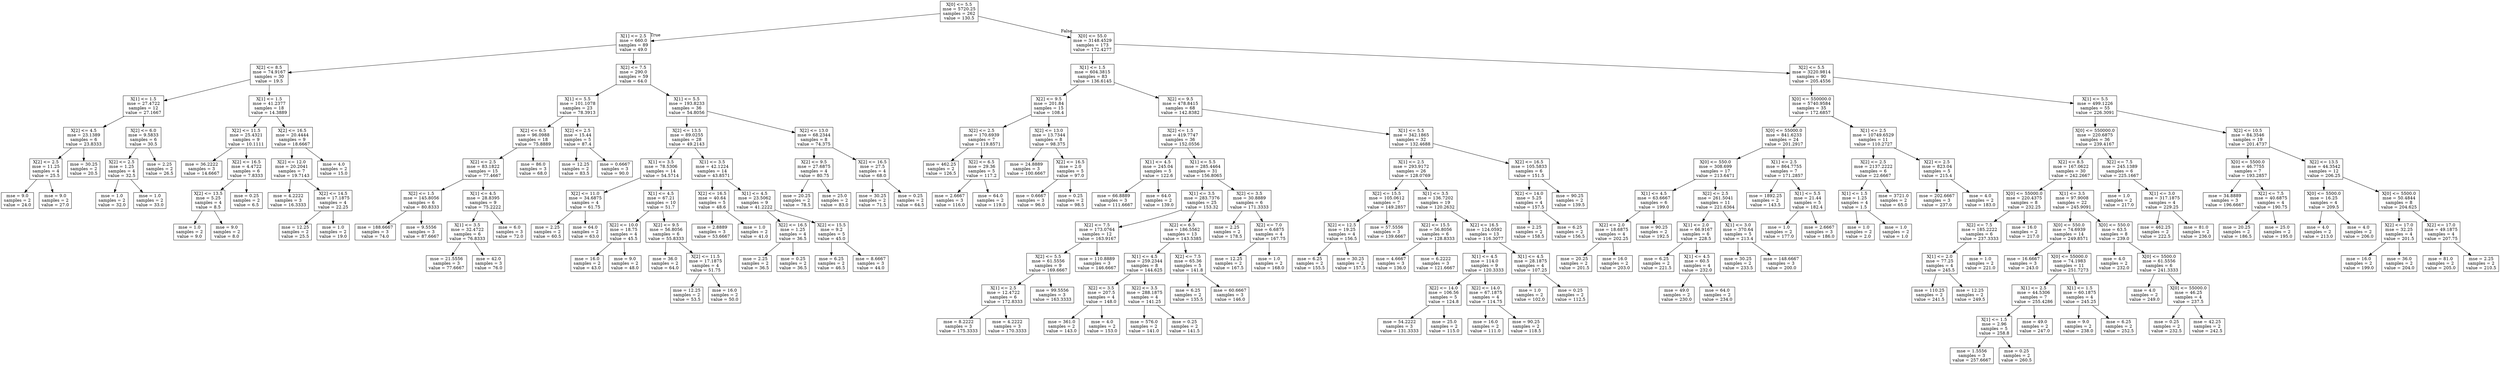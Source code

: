 digraph Tree {
node [shape=box] ;
0 [label="X[0] <= 5.5\nmse = 5720.25\nsamples = 262\nvalue = 130.5"] ;
1 [label="X[1] <= 2.5\nmse = 660.0\nsamples = 89\nvalue = 49.0"] ;
0 -> 1 [labeldistance=2.5, labelangle=45, headlabel="True"] ;
2 [label="X[2] <= 8.5\nmse = 74.9167\nsamples = 30\nvalue = 19.5"] ;
1 -> 2 ;
3 [label="X[1] <= 1.5\nmse = 27.4722\nsamples = 12\nvalue = 27.1667"] ;
2 -> 3 ;
4 [label="X[2] <= 4.5\nmse = 23.1389\nsamples = 6\nvalue = 23.8333"] ;
3 -> 4 ;
5 [label="X[2] <= 2.5\nmse = 11.25\nsamples = 4\nvalue = 25.5"] ;
4 -> 5 ;
6 [label="mse = 9.0\nsamples = 2\nvalue = 24.0"] ;
5 -> 6 ;
7 [label="mse = 9.0\nsamples = 2\nvalue = 27.0"] ;
5 -> 7 ;
8 [label="mse = 30.25\nsamples = 2\nvalue = 20.5"] ;
4 -> 8 ;
9 [label="X[2] <= 6.0\nmse = 9.5833\nsamples = 6\nvalue = 30.5"] ;
3 -> 9 ;
10 [label="X[2] <= 2.5\nmse = 1.25\nsamples = 4\nvalue = 32.5"] ;
9 -> 10 ;
11 [label="mse = 1.0\nsamples = 2\nvalue = 32.0"] ;
10 -> 11 ;
12 [label="mse = 1.0\nsamples = 2\nvalue = 33.0"] ;
10 -> 12 ;
13 [label="mse = 2.25\nsamples = 2\nvalue = 26.5"] ;
9 -> 13 ;
14 [label="X[1] <= 1.5\nmse = 41.2377\nsamples = 18\nvalue = 14.3889"] ;
2 -> 14 ;
15 [label="X[2] <= 11.5\nmse = 25.4321\nsamples = 9\nvalue = 10.1111"] ;
14 -> 15 ;
16 [label="mse = 36.2222\nsamples = 3\nvalue = 14.6667"] ;
15 -> 16 ;
17 [label="X[2] <= 16.5\nmse = 4.4722\nsamples = 6\nvalue = 7.8333"] ;
15 -> 17 ;
18 [label="X[2] <= 13.5\nmse = 5.25\nsamples = 4\nvalue = 8.5"] ;
17 -> 18 ;
19 [label="mse = 1.0\nsamples = 2\nvalue = 9.0"] ;
18 -> 19 ;
20 [label="mse = 9.0\nsamples = 2\nvalue = 8.0"] ;
18 -> 20 ;
21 [label="mse = 0.25\nsamples = 2\nvalue = 6.5"] ;
17 -> 21 ;
22 [label="X[2] <= 16.5\nmse = 20.4444\nsamples = 9\nvalue = 18.6667"] ;
14 -> 22 ;
23 [label="X[2] <= 12.0\nmse = 20.2041\nsamples = 7\nvalue = 19.7143"] ;
22 -> 23 ;
24 [label="mse = 4.2222\nsamples = 3\nvalue = 16.3333"] ;
23 -> 24 ;
25 [label="X[2] <= 14.5\nmse = 17.1875\nsamples = 4\nvalue = 22.25"] ;
23 -> 25 ;
26 [label="mse = 12.25\nsamples = 2\nvalue = 25.5"] ;
25 -> 26 ;
27 [label="mse = 1.0\nsamples = 2\nvalue = 19.0"] ;
25 -> 27 ;
28 [label="mse = 4.0\nsamples = 2\nvalue = 15.0"] ;
22 -> 28 ;
29 [label="X[2] <= 7.5\nmse = 290.0\nsamples = 59\nvalue = 64.0"] ;
1 -> 29 ;
30 [label="X[1] <= 5.5\nmse = 101.1078\nsamples = 23\nvalue = 78.3913"] ;
29 -> 30 ;
31 [label="X[2] <= 6.5\nmse = 96.0988\nsamples = 18\nvalue = 75.8889"] ;
30 -> 31 ;
32 [label="X[2] <= 2.5\nmse = 83.1822\nsamples = 15\nvalue = 77.4667"] ;
31 -> 32 ;
33 [label="X[2] <= 1.5\nmse = 145.8056\nsamples = 6\nvalue = 80.8333"] ;
32 -> 33 ;
34 [label="mse = 188.6667\nsamples = 3\nvalue = 74.0"] ;
33 -> 34 ;
35 [label="mse = 9.5556\nsamples = 3\nvalue = 87.6667"] ;
33 -> 35 ;
36 [label="X[1] <= 4.5\nmse = 28.8395\nsamples = 9\nvalue = 75.2222"] ;
32 -> 36 ;
37 [label="X[1] <= 3.5\nmse = 32.4722\nsamples = 6\nvalue = 76.8333"] ;
36 -> 37 ;
38 [label="mse = 21.5556\nsamples = 3\nvalue = 77.6667"] ;
37 -> 38 ;
39 [label="mse = 42.0\nsamples = 3\nvalue = 76.0"] ;
37 -> 39 ;
40 [label="mse = 6.0\nsamples = 3\nvalue = 72.0"] ;
36 -> 40 ;
41 [label="mse = 86.0\nsamples = 3\nvalue = 68.0"] ;
31 -> 41 ;
42 [label="X[2] <= 2.5\nmse = 15.44\nsamples = 5\nvalue = 87.4"] ;
30 -> 42 ;
43 [label="mse = 12.25\nsamples = 2\nvalue = 83.5"] ;
42 -> 43 ;
44 [label="mse = 0.6667\nsamples = 3\nvalue = 90.0"] ;
42 -> 44 ;
45 [label="X[1] <= 5.5\nmse = 193.8233\nsamples = 36\nvalue = 54.8056"] ;
29 -> 45 ;
46 [label="X[2] <= 13.5\nmse = 89.0255\nsamples = 28\nvalue = 49.2143"] ;
45 -> 46 ;
47 [label="X[1] <= 3.5\nmse = 78.5306\nsamples = 14\nvalue = 54.5714"] ;
46 -> 47 ;
48 [label="X[2] <= 11.0\nmse = 34.6875\nsamples = 4\nvalue = 61.75"] ;
47 -> 48 ;
49 [label="mse = 2.25\nsamples = 2\nvalue = 60.5"] ;
48 -> 49 ;
50 [label="mse = 64.0\nsamples = 2\nvalue = 63.0"] ;
48 -> 50 ;
51 [label="X[1] <= 4.5\nmse = 67.21\nsamples = 10\nvalue = 51.7"] ;
47 -> 51 ;
52 [label="X[2] <= 10.0\nmse = 18.75\nsamples = 4\nvalue = 45.5"] ;
51 -> 52 ;
53 [label="mse = 16.0\nsamples = 2\nvalue = 43.0"] ;
52 -> 53 ;
54 [label="mse = 9.0\nsamples = 2\nvalue = 48.0"] ;
52 -> 54 ;
55 [label="X[2] <= 9.5\nmse = 56.8056\nsamples = 6\nvalue = 55.8333"] ;
51 -> 55 ;
56 [label="mse = 36.0\nsamples = 2\nvalue = 64.0"] ;
55 -> 56 ;
57 [label="X[2] <= 11.5\nmse = 17.1875\nsamples = 4\nvalue = 51.75"] ;
55 -> 57 ;
58 [label="mse = 12.25\nsamples = 2\nvalue = 53.5"] ;
57 -> 58 ;
59 [label="mse = 16.0\nsamples = 2\nvalue = 50.0"] ;
57 -> 59 ;
60 [label="X[1] <= 3.5\nmse = 42.1224\nsamples = 14\nvalue = 43.8571"] ;
46 -> 60 ;
61 [label="X[2] <= 16.5\nmse = 40.64\nsamples = 5\nvalue = 48.6"] ;
60 -> 61 ;
62 [label="mse = 2.8889\nsamples = 3\nvalue = 53.6667"] ;
61 -> 62 ;
63 [label="mse = 1.0\nsamples = 2\nvalue = 41.0"] ;
61 -> 63 ;
64 [label="X[1] <= 4.5\nmse = 23.5062\nsamples = 9\nvalue = 41.2222"] ;
60 -> 64 ;
65 [label="X[2] <= 16.5\nmse = 1.25\nsamples = 4\nvalue = 36.5"] ;
64 -> 65 ;
66 [label="mse = 2.25\nsamples = 2\nvalue = 36.5"] ;
65 -> 66 ;
67 [label="mse = 0.25\nsamples = 2\nvalue = 36.5"] ;
65 -> 67 ;
68 [label="X[2] <= 15.5\nmse = 9.2\nsamples = 5\nvalue = 45.0"] ;
64 -> 68 ;
69 [label="mse = 6.25\nsamples = 2\nvalue = 46.5"] ;
68 -> 69 ;
70 [label="mse = 8.6667\nsamples = 3\nvalue = 44.0"] ;
68 -> 70 ;
71 [label="X[2] <= 13.0\nmse = 68.2344\nsamples = 8\nvalue = 74.375"] ;
45 -> 71 ;
72 [label="X[2] <= 9.5\nmse = 27.6875\nsamples = 4\nvalue = 80.75"] ;
71 -> 72 ;
73 [label="mse = 20.25\nsamples = 2\nvalue = 78.5"] ;
72 -> 73 ;
74 [label="mse = 25.0\nsamples = 2\nvalue = 83.0"] ;
72 -> 74 ;
75 [label="X[2] <= 16.5\nmse = 27.5\nsamples = 4\nvalue = 68.0"] ;
71 -> 75 ;
76 [label="mse = 30.25\nsamples = 2\nvalue = 71.5"] ;
75 -> 76 ;
77 [label="mse = 0.25\nsamples = 2\nvalue = 64.5"] ;
75 -> 77 ;
78 [label="X[0] <= 55.0\nmse = 3148.4529\nsamples = 173\nvalue = 172.4277"] ;
0 -> 78 [labeldistance=2.5, labelangle=-45, headlabel="False"] ;
79 [label="X[1] <= 1.5\nmse = 604.3815\nsamples = 83\nvalue = 136.6145"] ;
78 -> 79 ;
80 [label="X[2] <= 9.5\nmse = 201.84\nsamples = 15\nvalue = 108.4"] ;
79 -> 80 ;
81 [label="X[2] <= 2.5\nmse = 170.6939\nsamples = 7\nvalue = 119.8571"] ;
80 -> 81 ;
82 [label="mse = 462.25\nsamples = 2\nvalue = 126.5"] ;
81 -> 82 ;
83 [label="X[2] <= 6.5\nmse = 29.36\nsamples = 5\nvalue = 117.2"] ;
81 -> 83 ;
84 [label="mse = 2.6667\nsamples = 3\nvalue = 116.0"] ;
83 -> 84 ;
85 [label="mse = 64.0\nsamples = 2\nvalue = 119.0"] ;
83 -> 85 ;
86 [label="X[2] <= 13.0\nmse = 13.7344\nsamples = 8\nvalue = 98.375"] ;
80 -> 86 ;
87 [label="mse = 24.8889\nsamples = 3\nvalue = 100.6667"] ;
86 -> 87 ;
88 [label="X[2] <= 16.5\nmse = 2.0\nsamples = 5\nvalue = 97.0"] ;
86 -> 88 ;
89 [label="mse = 0.6667\nsamples = 3\nvalue = 96.0"] ;
88 -> 89 ;
90 [label="mse = 0.25\nsamples = 2\nvalue = 98.5"] ;
88 -> 90 ;
91 [label="X[2] <= 9.5\nmse = 478.8415\nsamples = 68\nvalue = 142.8382"] ;
79 -> 91 ;
92 [label="X[2] <= 1.5\nmse = 419.7747\nsamples = 36\nvalue = 152.0556"] ;
91 -> 92 ;
93 [label="X[1] <= 4.5\nmse = 245.04\nsamples = 5\nvalue = 122.6"] ;
92 -> 93 ;
94 [label="mse = 66.8889\nsamples = 3\nvalue = 111.6667"] ;
93 -> 94 ;
95 [label="mse = 64.0\nsamples = 2\nvalue = 139.0"] ;
93 -> 95 ;
96 [label="X[1] <= 5.5\nmse = 285.4464\nsamples = 31\nvalue = 156.8065"] ;
92 -> 96 ;
97 [label="X[1] <= 3.5\nmse = 283.7376\nsamples = 25\nvalue = 153.32"] ;
96 -> 97 ;
98 [label="X[2] <= 7.5\nmse = 173.0764\nsamples = 12\nvalue = 163.9167"] ;
97 -> 98 ;
99 [label="X[2] <= 5.5\nmse = 61.5556\nsamples = 9\nvalue = 169.6667"] ;
98 -> 99 ;
100 [label="X[1] <= 2.5\nmse = 12.4722\nsamples = 6\nvalue = 172.8333"] ;
99 -> 100 ;
101 [label="mse = 8.2222\nsamples = 3\nvalue = 175.3333"] ;
100 -> 101 ;
102 [label="mse = 4.2222\nsamples = 3\nvalue = 170.3333"] ;
100 -> 102 ;
103 [label="mse = 99.5556\nsamples = 3\nvalue = 163.3333"] ;
99 -> 103 ;
104 [label="mse = 110.8889\nsamples = 3\nvalue = 146.6667"] ;
98 -> 104 ;
105 [label="X[2] <= 6.5\nmse = 186.5562\nsamples = 13\nvalue = 143.5385"] ;
97 -> 105 ;
106 [label="X[1] <= 4.5\nmse = 259.2344\nsamples = 8\nvalue = 144.625"] ;
105 -> 106 ;
107 [label="X[2] <= 3.5\nmse = 207.5\nsamples = 4\nvalue = 148.0"] ;
106 -> 107 ;
108 [label="mse = 361.0\nsamples = 2\nvalue = 143.0"] ;
107 -> 108 ;
109 [label="mse = 4.0\nsamples = 2\nvalue = 153.0"] ;
107 -> 109 ;
110 [label="X[2] <= 3.5\nmse = 288.1875\nsamples = 4\nvalue = 141.25"] ;
106 -> 110 ;
111 [label="mse = 576.0\nsamples = 2\nvalue = 141.0"] ;
110 -> 111 ;
112 [label="mse = 0.25\nsamples = 2\nvalue = 141.5"] ;
110 -> 112 ;
113 [label="X[2] <= 7.5\nmse = 65.36\nsamples = 5\nvalue = 141.8"] ;
105 -> 113 ;
114 [label="mse = 6.25\nsamples = 2\nvalue = 135.5"] ;
113 -> 114 ;
115 [label="mse = 60.6667\nsamples = 3\nvalue = 146.0"] ;
113 -> 115 ;
116 [label="X[2] <= 3.5\nmse = 30.8889\nsamples = 6\nvalue = 171.3333"] ;
96 -> 116 ;
117 [label="mse = 2.25\nsamples = 2\nvalue = 178.5"] ;
116 -> 117 ;
118 [label="X[2] <= 7.0\nmse = 6.6875\nsamples = 4\nvalue = 167.75"] ;
116 -> 118 ;
119 [label="mse = 12.25\nsamples = 2\nvalue = 167.5"] ;
118 -> 119 ;
120 [label="mse = 1.0\nsamples = 2\nvalue = 168.0"] ;
118 -> 120 ;
121 [label="X[1] <= 5.5\nmse = 342.1865\nsamples = 32\nvalue = 132.4688"] ;
91 -> 121 ;
122 [label="X[1] <= 2.5\nmse = 293.9172\nsamples = 26\nvalue = 128.0769"] ;
121 -> 122 ;
123 [label="X[2] <= 15.5\nmse = 105.0612\nsamples = 7\nvalue = 149.2857"] ;
122 -> 123 ;
124 [label="X[2] <= 12.5\nmse = 19.25\nsamples = 4\nvalue = 156.5"] ;
123 -> 124 ;
125 [label="mse = 6.25\nsamples = 2\nvalue = 155.5"] ;
124 -> 125 ;
126 [label="mse = 30.25\nsamples = 2\nvalue = 157.5"] ;
124 -> 126 ;
127 [label="mse = 57.5556\nsamples = 3\nvalue = 139.6667"] ;
123 -> 127 ;
128 [label="X[1] <= 3.5\nmse = 136.7202\nsamples = 19\nvalue = 120.2632"] ;
122 -> 128 ;
129 [label="X[2] <= 15.5\nmse = 56.8056\nsamples = 6\nvalue = 128.8333"] ;
128 -> 129 ;
130 [label="mse = 4.6667\nsamples = 3\nvalue = 136.0"] ;
129 -> 130 ;
131 [label="mse = 6.2222\nsamples = 3\nvalue = 121.6667"] ;
129 -> 131 ;
132 [label="X[2] <= 16.5\nmse = 124.0592\nsamples = 13\nvalue = 116.3077"] ;
128 -> 132 ;
133 [label="X[1] <= 4.5\nmse = 114.0\nsamples = 9\nvalue = 120.3333"] ;
132 -> 133 ;
134 [label="X[2] <= 14.0\nmse = 106.56\nsamples = 5\nvalue = 124.8"] ;
133 -> 134 ;
135 [label="mse = 54.2222\nsamples = 3\nvalue = 131.3333"] ;
134 -> 135 ;
136 [label="mse = 25.0\nsamples = 2\nvalue = 115.0"] ;
134 -> 136 ;
137 [label="X[2] <= 14.0\nmse = 67.1875\nsamples = 4\nvalue = 114.75"] ;
133 -> 137 ;
138 [label="mse = 16.0\nsamples = 2\nvalue = 111.0"] ;
137 -> 138 ;
139 [label="mse = 90.25\nsamples = 2\nvalue = 118.5"] ;
137 -> 139 ;
140 [label="X[1] <= 4.5\nmse = 28.1875\nsamples = 4\nvalue = 107.25"] ;
132 -> 140 ;
141 [label="mse = 1.0\nsamples = 2\nvalue = 102.0"] ;
140 -> 141 ;
142 [label="mse = 0.25\nsamples = 2\nvalue = 112.5"] ;
140 -> 142 ;
143 [label="X[2] <= 16.5\nmse = 105.5833\nsamples = 6\nvalue = 151.5"] ;
121 -> 143 ;
144 [label="X[2] <= 14.0\nmse = 5.25\nsamples = 4\nvalue = 157.5"] ;
143 -> 144 ;
145 [label="mse = 2.25\nsamples = 2\nvalue = 158.5"] ;
144 -> 145 ;
146 [label="mse = 6.25\nsamples = 2\nvalue = 156.5"] ;
144 -> 146 ;
147 [label="mse = 90.25\nsamples = 2\nvalue = 139.5"] ;
143 -> 147 ;
148 [label="X[2] <= 5.5\nmse = 3220.9814\nsamples = 90\nvalue = 205.4556"] ;
78 -> 148 ;
149 [label="X[0] <= 550000.0\nmse = 5740.9584\nsamples = 35\nvalue = 172.6857"] ;
148 -> 149 ;
150 [label="X[0] <= 55000.0\nmse = 841.6233\nsamples = 24\nvalue = 201.2917"] ;
149 -> 150 ;
151 [label="X[0] <= 550.0\nmse = 308.699\nsamples = 17\nvalue = 213.6471"] ;
150 -> 151 ;
152 [label="X[1] <= 4.5\nmse = 63.6667\nsamples = 6\nvalue = 199.0"] ;
151 -> 152 ;
153 [label="X[2] <= 2.0\nmse = 18.6875\nsamples = 4\nvalue = 202.25"] ;
152 -> 153 ;
154 [label="mse = 20.25\nsamples = 2\nvalue = 201.5"] ;
153 -> 154 ;
155 [label="mse = 16.0\nsamples = 2\nvalue = 203.0"] ;
153 -> 155 ;
156 [label="mse = 90.25\nsamples = 2\nvalue = 192.5"] ;
152 -> 156 ;
157 [label="X[2] <= 2.5\nmse = 261.5041\nsamples = 11\nvalue = 221.6364"] ;
151 -> 157 ;
158 [label="X[1] <= 2.0\nmse = 66.9167\nsamples = 6\nvalue = 228.5"] ;
157 -> 158 ;
159 [label="mse = 6.25\nsamples = 2\nvalue = 221.5"] ;
158 -> 159 ;
160 [label="X[1] <= 4.5\nmse = 60.5\nsamples = 4\nvalue = 232.0"] ;
158 -> 160 ;
161 [label="mse = 49.0\nsamples = 2\nvalue = 230.0"] ;
160 -> 161 ;
162 [label="mse = 64.0\nsamples = 2\nvalue = 234.0"] ;
160 -> 162 ;
163 [label="X[1] <= 3.0\nmse = 370.64\nsamples = 5\nvalue = 213.4"] ;
157 -> 163 ;
164 [label="mse = 30.25\nsamples = 2\nvalue = 233.5"] ;
163 -> 164 ;
165 [label="mse = 148.6667\nsamples = 3\nvalue = 200.0"] ;
163 -> 165 ;
166 [label="X[1] <= 2.5\nmse = 864.7755\nsamples = 7\nvalue = 171.2857"] ;
150 -> 166 ;
167 [label="mse = 1892.25\nsamples = 2\nvalue = 143.5"] ;
166 -> 167 ;
168 [label="X[1] <= 5.5\nmse = 21.44\nsamples = 5\nvalue = 182.4"] ;
166 -> 168 ;
169 [label="mse = 1.0\nsamples = 2\nvalue = 177.0"] ;
168 -> 169 ;
170 [label="mse = 2.6667\nsamples = 3\nvalue = 186.0"] ;
168 -> 170 ;
171 [label="X[1] <= 2.5\nmse = 10749.6529\nsamples = 11\nvalue = 110.2727"] ;
149 -> 171 ;
172 [label="X[2] <= 2.5\nmse = 2137.2222\nsamples = 6\nvalue = 22.6667"] ;
171 -> 172 ;
173 [label="X[1] <= 1.5\nmse = 1.25\nsamples = 4\nvalue = 1.5"] ;
172 -> 173 ;
174 [label="mse = 1.0\nsamples = 2\nvalue = 2.0"] ;
173 -> 174 ;
175 [label="mse = 1.0\nsamples = 2\nvalue = 1.0"] ;
173 -> 175 ;
176 [label="mse = 3721.0\nsamples = 2\nvalue = 65.0"] ;
172 -> 176 ;
177 [label="X[2] <= 2.5\nmse = 823.04\nsamples = 5\nvalue = 215.4"] ;
171 -> 177 ;
178 [label="mse = 202.6667\nsamples = 3\nvalue = 237.0"] ;
177 -> 178 ;
179 [label="mse = 4.0\nsamples = 2\nvalue = 183.0"] ;
177 -> 179 ;
180 [label="X[1] <= 5.5\nmse = 499.1226\nsamples = 55\nvalue = 226.3091"] ;
148 -> 180 ;
181 [label="X[0] <= 550000.0\nmse = 220.6875\nsamples = 36\nvalue = 239.4167"] ;
180 -> 181 ;
182 [label="X[2] <= 8.5\nmse = 167.0622\nsamples = 30\nvalue = 242.2667"] ;
181 -> 182 ;
183 [label="X[0] <= 55000.0\nmse = 220.4375\nsamples = 8\nvalue = 232.25"] ;
182 -> 183 ;
184 [label="X[2] <= 7.5\nmse = 185.2222\nsamples = 6\nvalue = 237.3333"] ;
183 -> 184 ;
185 [label="X[1] <= 2.0\nmse = 77.25\nsamples = 4\nvalue = 245.5"] ;
184 -> 185 ;
186 [label="mse = 110.25\nsamples = 2\nvalue = 241.5"] ;
185 -> 186 ;
187 [label="mse = 12.25\nsamples = 2\nvalue = 249.5"] ;
185 -> 187 ;
188 [label="mse = 1.0\nsamples = 2\nvalue = 221.0"] ;
184 -> 188 ;
189 [label="mse = 16.0\nsamples = 2\nvalue = 217.0"] ;
183 -> 189 ;
190 [label="X[1] <= 3.5\nmse = 97.9008\nsamples = 22\nvalue = 245.9091"] ;
182 -> 190 ;
191 [label="X[0] <= 550.0\nmse = 74.6939\nsamples = 14\nvalue = 249.8571"] ;
190 -> 191 ;
192 [label="mse = 16.6667\nsamples = 3\nvalue = 243.0"] ;
191 -> 192 ;
193 [label="X[0] <= 55000.0\nmse = 74.1983\nsamples = 11\nvalue = 251.7273"] ;
191 -> 193 ;
194 [label="X[1] <= 2.5\nmse = 44.5306\nsamples = 7\nvalue = 255.4286"] ;
193 -> 194 ;
195 [label="X[1] <= 1.5\nmse = 2.96\nsamples = 5\nvalue = 258.8"] ;
194 -> 195 ;
196 [label="mse = 1.5556\nsamples = 3\nvalue = 257.6667"] ;
195 -> 196 ;
197 [label="mse = 0.25\nsamples = 2\nvalue = 260.5"] ;
195 -> 197 ;
198 [label="mse = 49.0\nsamples = 2\nvalue = 247.0"] ;
194 -> 198 ;
199 [label="X[1] <= 1.5\nmse = 60.1875\nsamples = 4\nvalue = 245.25"] ;
193 -> 199 ;
200 [label="mse = 9.0\nsamples = 2\nvalue = 238.0"] ;
199 -> 200 ;
201 [label="mse = 6.25\nsamples = 2\nvalue = 252.5"] ;
199 -> 201 ;
202 [label="X[0] <= 550.0\nmse = 63.5\nsamples = 8\nvalue = 239.0"] ;
190 -> 202 ;
203 [label="mse = 4.0\nsamples = 2\nvalue = 232.0"] ;
202 -> 203 ;
204 [label="X[0] <= 5500.0\nmse = 61.5556\nsamples = 6\nvalue = 241.3333"] ;
202 -> 204 ;
205 [label="mse = 4.0\nsamples = 2\nvalue = 249.0"] ;
204 -> 205 ;
206 [label="X[0] <= 55000.0\nmse = 46.25\nsamples = 4\nvalue = 237.5"] ;
204 -> 206 ;
207 [label="mse = 0.25\nsamples = 2\nvalue = 232.5"] ;
206 -> 207 ;
208 [label="mse = 42.25\nsamples = 2\nvalue = 242.5"] ;
206 -> 208 ;
209 [label="X[2] <= 7.5\nmse = 245.1389\nsamples = 6\nvalue = 225.1667"] ;
181 -> 209 ;
210 [label="mse = 1.0\nsamples = 2\nvalue = 217.0"] ;
209 -> 210 ;
211 [label="X[1] <= 3.0\nmse = 317.1875\nsamples = 4\nvalue = 229.25"] ;
209 -> 211 ;
212 [label="mse = 462.25\nsamples = 2\nvalue = 222.5"] ;
211 -> 212 ;
213 [label="mse = 81.0\nsamples = 2\nvalue = 236.0"] ;
211 -> 213 ;
214 [label="X[2] <= 10.5\nmse = 84.3546\nsamples = 19\nvalue = 201.4737"] ;
180 -> 214 ;
215 [label="X[0] <= 5500.0\nmse = 46.7755\nsamples = 7\nvalue = 193.2857"] ;
214 -> 215 ;
216 [label="mse = 34.8889\nsamples = 3\nvalue = 196.6667"] ;
215 -> 216 ;
217 [label="X[2] <= 7.5\nmse = 40.6875\nsamples = 4\nvalue = 190.75"] ;
215 -> 217 ;
218 [label="mse = 20.25\nsamples = 2\nvalue = 186.5"] ;
217 -> 218 ;
219 [label="mse = 25.0\nsamples = 2\nvalue = 195.0"] ;
217 -> 219 ;
220 [label="X[2] <= 13.5\nmse = 44.3542\nsamples = 12\nvalue = 206.25"] ;
214 -> 220 ;
221 [label="X[0] <= 5500.0\nmse = 16.25\nsamples = 4\nvalue = 209.5"] ;
220 -> 221 ;
222 [label="mse = 4.0\nsamples = 2\nvalue = 213.0"] ;
221 -> 222 ;
223 [label="mse = 4.0\nsamples = 2\nvalue = 206.0"] ;
221 -> 223 ;
224 [label="X[0] <= 5500.0\nmse = 50.4844\nsamples = 8\nvalue = 204.625"] ;
220 -> 224 ;
225 [label="X[2] <= 17.0\nmse = 32.25\nsamples = 4\nvalue = 201.5"] ;
224 -> 225 ;
226 [label="mse = 16.0\nsamples = 2\nvalue = 199.0"] ;
225 -> 226 ;
227 [label="mse = 36.0\nsamples = 2\nvalue = 204.0"] ;
225 -> 227 ;
228 [label="X[2] <= 17.0\nmse = 49.1875\nsamples = 4\nvalue = 207.75"] ;
224 -> 228 ;
229 [label="mse = 81.0\nsamples = 2\nvalue = 205.0"] ;
228 -> 229 ;
230 [label="mse = 2.25\nsamples = 2\nvalue = 210.5"] ;
228 -> 230 ;
}